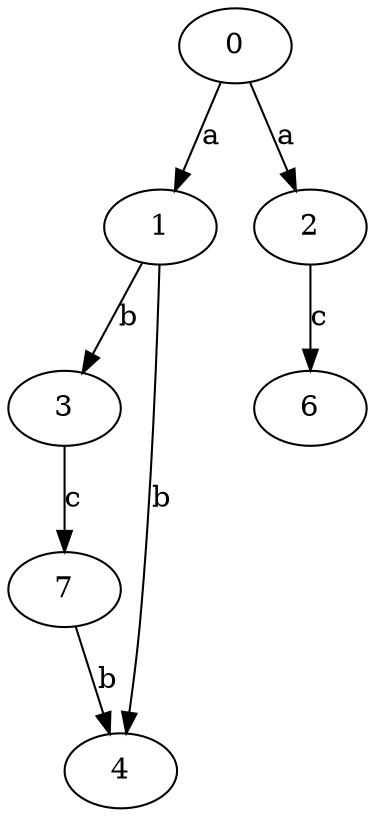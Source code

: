 strict digraph  {
0;
1;
2;
3;
4;
6;
7;
0 -> 1  [label=a];
0 -> 2  [label=a];
1 -> 3  [label=b];
1 -> 4  [label=b];
2 -> 6  [label=c];
3 -> 7  [label=c];
7 -> 4  [label=b];
}
